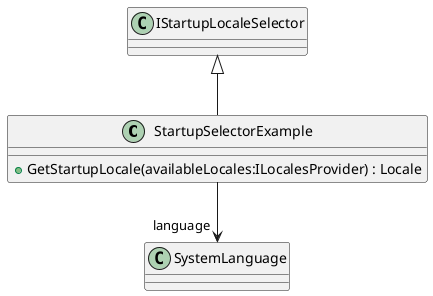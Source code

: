 @startuml
class StartupSelectorExample {
    + GetStartupLocale(availableLocales:ILocalesProvider) : Locale
}
IStartupLocaleSelector <|-- StartupSelectorExample
StartupSelectorExample --> "language" SystemLanguage
@enduml
